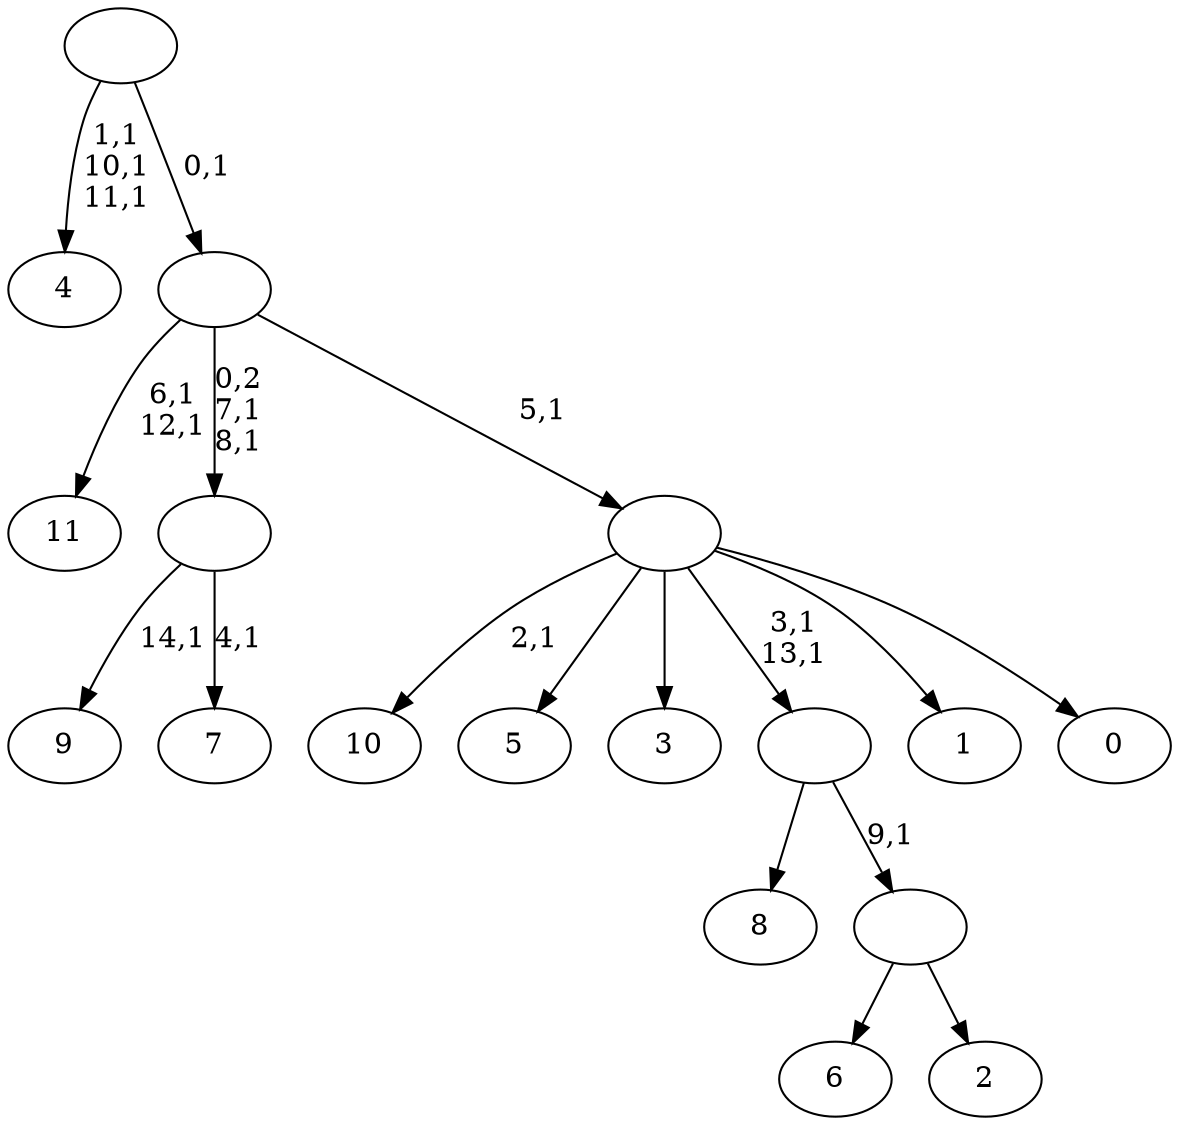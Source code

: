 digraph T {
	27 [label="11"]
	24 [label="10"]
	22 [label="9"]
	20 [label="8"]
	19 [label="7"]
	17 [label=""]
	15 [label="6"]
	14 [label="5"]
	13 [label="4"]
	9 [label="3"]
	8 [label="2"]
	7 [label=""]
	6 [label=""]
	4 [label="1"]
	3 [label="0"]
	2 [label=""]
	1 [label=""]
	0 [label=""]
	17 -> 19 [label="4,1"]
	17 -> 22 [label="14,1"]
	7 -> 15 [label=""]
	7 -> 8 [label=""]
	6 -> 20 [label=""]
	6 -> 7 [label="9,1"]
	2 -> 6 [label="3,1\n13,1"]
	2 -> 24 [label="2,1"]
	2 -> 14 [label=""]
	2 -> 9 [label=""]
	2 -> 4 [label=""]
	2 -> 3 [label=""]
	1 -> 17 [label="0,2\n7,1\n8,1"]
	1 -> 27 [label="6,1\n12,1"]
	1 -> 2 [label="5,1"]
	0 -> 13 [label="1,1\n10,1\n11,1"]
	0 -> 1 [label="0,1"]
}
